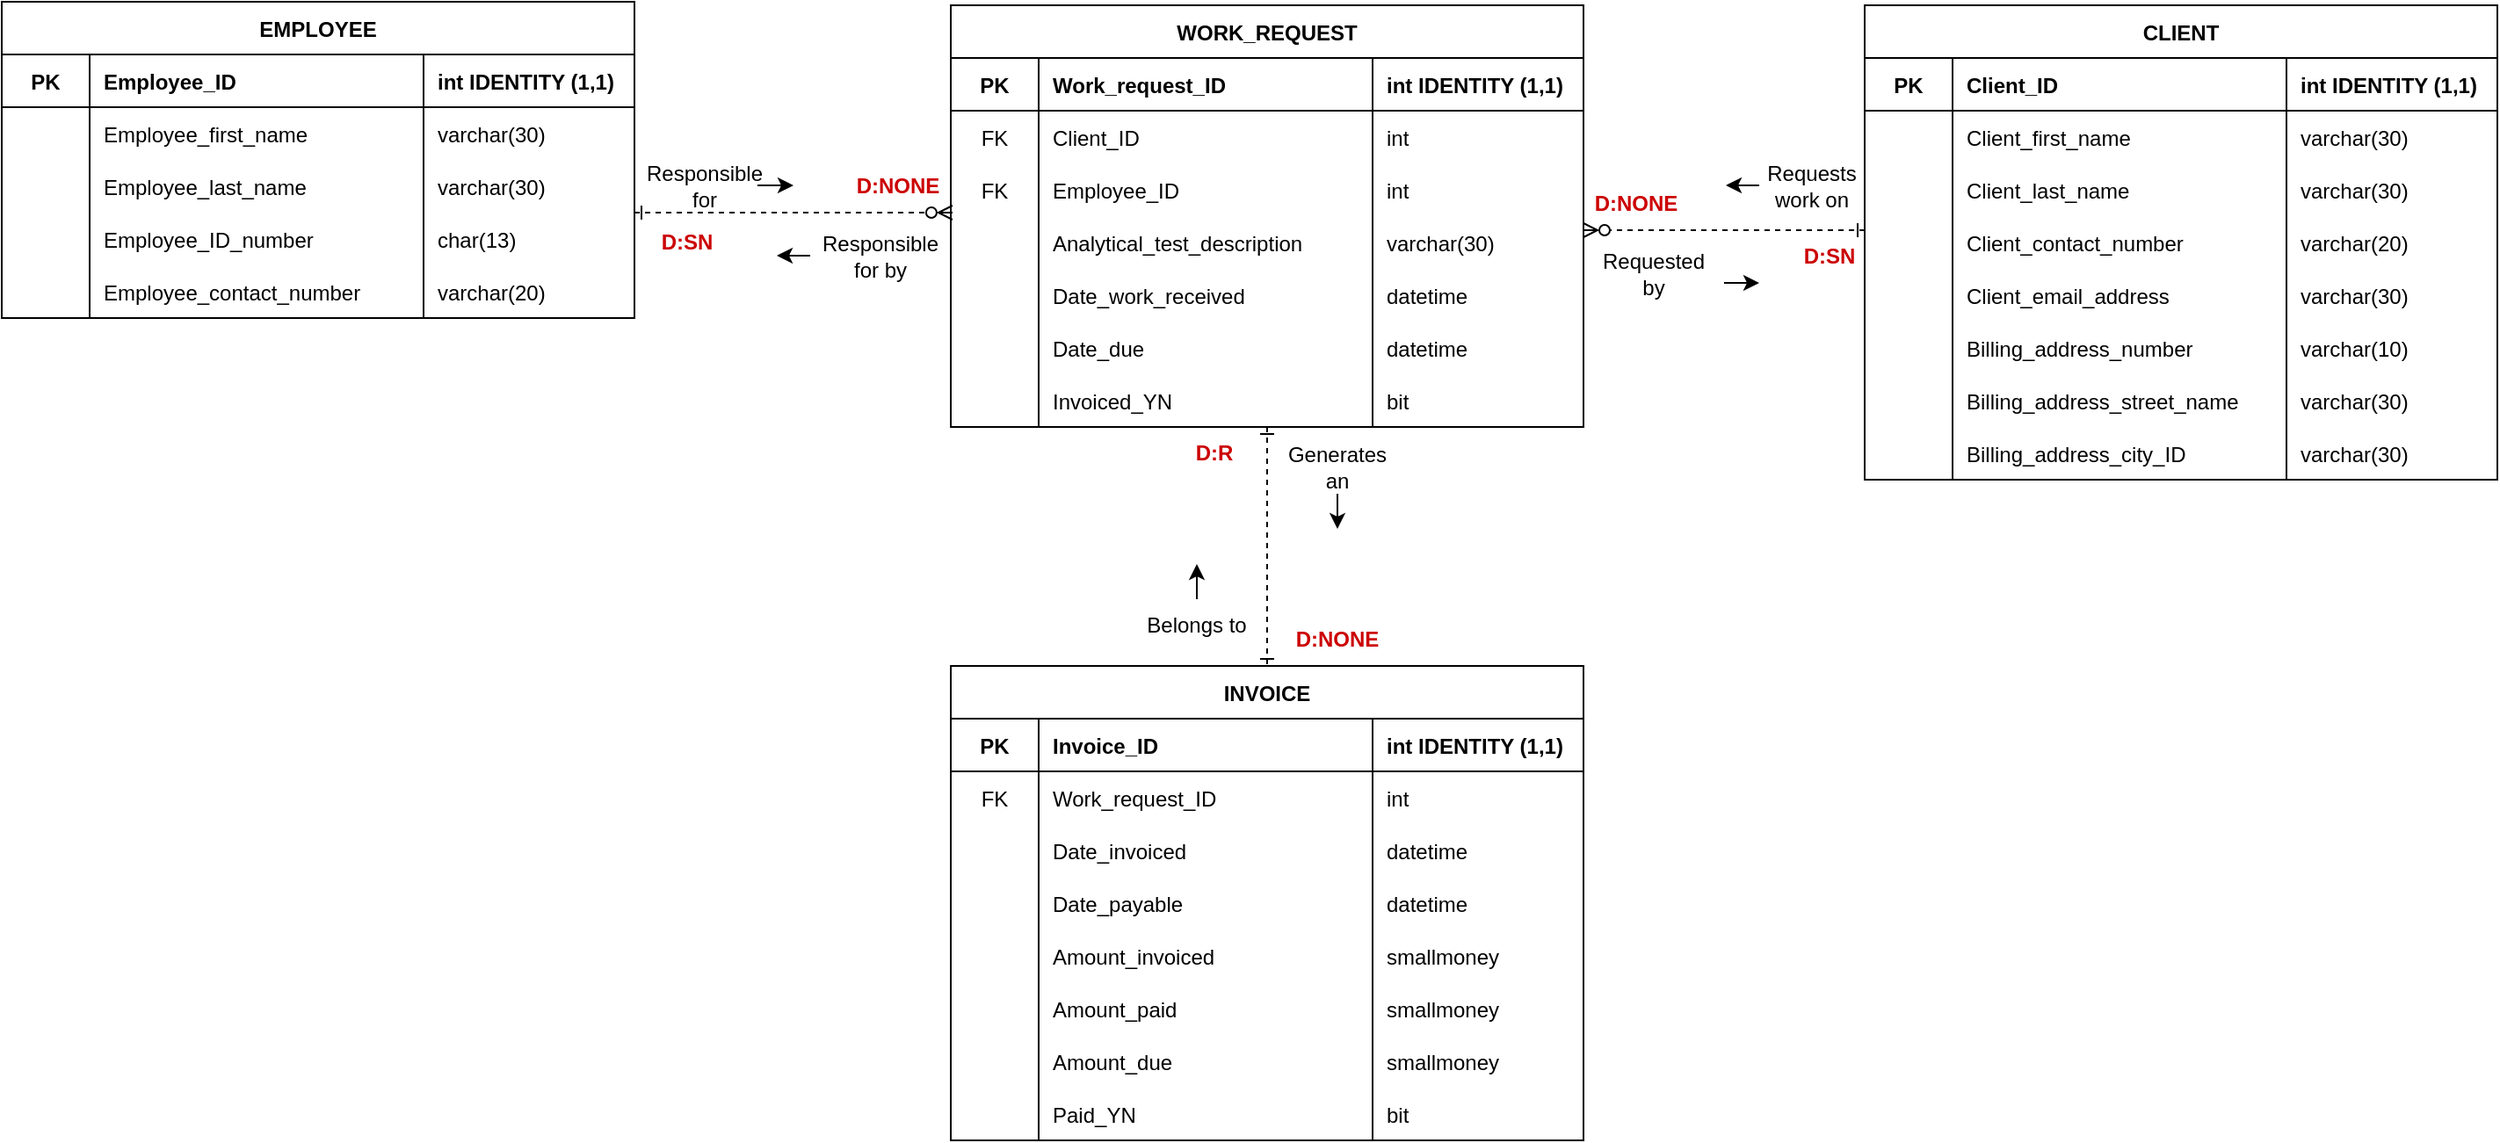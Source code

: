 <mxfile version="20.3.0" type="device"><diagram id="R2lEEEUBdFMjLlhIrx00" name="Page-1"><mxGraphModel dx="2272" dy="865" grid="1" gridSize="10" guides="1" tooltips="1" connect="1" arrows="1" fold="1" page="1" pageScale="1" pageWidth="850" pageHeight="1100" math="0" shadow="0" extFonts="Permanent Marker^https://fonts.googleapis.com/css?family=Permanent+Marker"><root><mxCell id="0"/><mxCell id="1" parent="0"/><mxCell id="C-vyLk0tnHw3VtMMgP7b-2" value="WORK_REQUEST" style="shape=table;startSize=30;container=1;collapsible=1;childLayout=tableLayout;fixedRows=1;rowLines=0;fontStyle=1;align=center;resizeLast=1;" parent="1" vertex="1"><mxGeometry x="160" y="42" width="360" height="240" as="geometry"/></mxCell><mxCell id="C-vyLk0tnHw3VtMMgP7b-3" value="" style="shape=partialRectangle;collapsible=0;dropTarget=0;pointerEvents=0;fillColor=none;points=[[0,0.5],[1,0.5]];portConstraint=eastwest;top=0;left=0;right=0;bottom=1;" parent="C-vyLk0tnHw3VtMMgP7b-2" vertex="1"><mxGeometry y="30" width="360" height="30" as="geometry"/></mxCell><mxCell id="C-vyLk0tnHw3VtMMgP7b-4" value="PK" style="shape=partialRectangle;overflow=hidden;connectable=0;fillColor=none;top=0;left=0;bottom=0;right=0;fontStyle=1;" parent="C-vyLk0tnHw3VtMMgP7b-3" vertex="1"><mxGeometry width="50" height="30" as="geometry"><mxRectangle width="50" height="30" as="alternateBounds"/></mxGeometry></mxCell><mxCell id="C-vyLk0tnHw3VtMMgP7b-5" value="Work_request_ID" style="shape=partialRectangle;overflow=hidden;connectable=0;fillColor=none;top=0;left=0;bottom=0;right=0;align=left;spacingLeft=6;fontStyle=1;" parent="C-vyLk0tnHw3VtMMgP7b-3" vertex="1"><mxGeometry x="50" width="190" height="30" as="geometry"><mxRectangle width="190" height="30" as="alternateBounds"/></mxGeometry></mxCell><mxCell id="qA14RoimsCtiPg-h1JPA-7" value="int IDENTITY (1,1)" style="shape=partialRectangle;overflow=hidden;connectable=0;fillColor=none;top=0;left=0;bottom=0;right=0;align=left;spacingLeft=6;fontStyle=1;" parent="C-vyLk0tnHw3VtMMgP7b-3" vertex="1"><mxGeometry x="240" width="120" height="30" as="geometry"><mxRectangle width="120" height="30" as="alternateBounds"/></mxGeometry></mxCell><mxCell id="C-vyLk0tnHw3VtMMgP7b-6" value="" style="shape=partialRectangle;collapsible=0;dropTarget=0;pointerEvents=0;fillColor=none;points=[[0,0.5],[1,0.5]];portConstraint=eastwest;top=0;left=0;right=0;bottom=0;" parent="C-vyLk0tnHw3VtMMgP7b-2" vertex="1"><mxGeometry y="60" width="360" height="30" as="geometry"/></mxCell><mxCell id="C-vyLk0tnHw3VtMMgP7b-7" value="FK" style="shape=partialRectangle;overflow=hidden;connectable=0;fillColor=none;top=0;left=0;bottom=0;right=0;" parent="C-vyLk0tnHw3VtMMgP7b-6" vertex="1"><mxGeometry width="50" height="30" as="geometry"><mxRectangle width="50" height="30" as="alternateBounds"/></mxGeometry></mxCell><mxCell id="C-vyLk0tnHw3VtMMgP7b-8" value="Client_ID" style="shape=partialRectangle;overflow=hidden;connectable=0;fillColor=none;top=0;left=0;bottom=0;right=0;align=left;spacingLeft=6;" parent="C-vyLk0tnHw3VtMMgP7b-6" vertex="1"><mxGeometry x="50" width="190" height="30" as="geometry"><mxRectangle width="190" height="30" as="alternateBounds"/></mxGeometry></mxCell><mxCell id="qA14RoimsCtiPg-h1JPA-8" value="int" style="shape=partialRectangle;overflow=hidden;connectable=0;fillColor=none;top=0;left=0;bottom=0;right=0;align=left;spacingLeft=6;" parent="C-vyLk0tnHw3VtMMgP7b-6" vertex="1"><mxGeometry x="240" width="120" height="30" as="geometry"><mxRectangle width="120" height="30" as="alternateBounds"/></mxGeometry></mxCell><mxCell id="C-vyLk0tnHw3VtMMgP7b-9" value="" style="shape=partialRectangle;collapsible=0;dropTarget=0;pointerEvents=0;fillColor=none;points=[[0,0.5],[1,0.5]];portConstraint=eastwest;top=0;left=0;right=0;bottom=0;" parent="C-vyLk0tnHw3VtMMgP7b-2" vertex="1"><mxGeometry y="90" width="360" height="30" as="geometry"/></mxCell><mxCell id="C-vyLk0tnHw3VtMMgP7b-10" value="FK" style="shape=partialRectangle;overflow=hidden;connectable=0;fillColor=none;top=0;left=0;bottom=0;right=0;" parent="C-vyLk0tnHw3VtMMgP7b-9" vertex="1"><mxGeometry width="50" height="30" as="geometry"><mxRectangle width="50" height="30" as="alternateBounds"/></mxGeometry></mxCell><mxCell id="C-vyLk0tnHw3VtMMgP7b-11" value="Employee_ID" style="shape=partialRectangle;overflow=hidden;connectable=0;fillColor=none;top=0;left=0;bottom=0;right=0;align=left;spacingLeft=6;" parent="C-vyLk0tnHw3VtMMgP7b-9" vertex="1"><mxGeometry x="50" width="190" height="30" as="geometry"><mxRectangle width="190" height="30" as="alternateBounds"/></mxGeometry></mxCell><mxCell id="qA14RoimsCtiPg-h1JPA-9" value="int" style="shape=partialRectangle;overflow=hidden;connectable=0;fillColor=none;top=0;left=0;bottom=0;right=0;align=left;spacingLeft=6;" parent="C-vyLk0tnHw3VtMMgP7b-9" vertex="1"><mxGeometry x="240" width="120" height="30" as="geometry"><mxRectangle width="120" height="30" as="alternateBounds"/></mxGeometry></mxCell><mxCell id="iPxlqHYLqYi8VfI3fBbi-13" style="shape=partialRectangle;collapsible=0;dropTarget=0;pointerEvents=0;fillColor=none;points=[[0,0.5],[1,0.5]];portConstraint=eastwest;top=0;left=0;right=0;bottom=0;" parent="C-vyLk0tnHw3VtMMgP7b-2" vertex="1"><mxGeometry y="120" width="360" height="30" as="geometry"/></mxCell><mxCell id="iPxlqHYLqYi8VfI3fBbi-14" style="shape=partialRectangle;overflow=hidden;connectable=0;fillColor=none;top=0;left=0;bottom=0;right=0;" parent="iPxlqHYLqYi8VfI3fBbi-13" vertex="1"><mxGeometry width="50" height="30" as="geometry"><mxRectangle width="50" height="30" as="alternateBounds"/></mxGeometry></mxCell><mxCell id="iPxlqHYLqYi8VfI3fBbi-15" value="Analytical_test_description" style="shape=partialRectangle;overflow=hidden;connectable=0;fillColor=none;top=0;left=0;bottom=0;right=0;align=left;spacingLeft=6;" parent="iPxlqHYLqYi8VfI3fBbi-13" vertex="1"><mxGeometry x="50" width="190" height="30" as="geometry"><mxRectangle width="190" height="30" as="alternateBounds"/></mxGeometry></mxCell><mxCell id="qA14RoimsCtiPg-h1JPA-10" value="varchar(30)" style="shape=partialRectangle;overflow=hidden;connectable=0;fillColor=none;top=0;left=0;bottom=0;right=0;align=left;spacingLeft=6;" parent="iPxlqHYLqYi8VfI3fBbi-13" vertex="1"><mxGeometry x="240" width="120" height="30" as="geometry"><mxRectangle width="120" height="30" as="alternateBounds"/></mxGeometry></mxCell><mxCell id="052v-4dWNDCLj6NcIots-47" value="" style="shape=partialRectangle;collapsible=0;dropTarget=0;pointerEvents=0;fillColor=none;points=[[0,0.5],[1,0.5]];portConstraint=eastwest;top=0;left=0;right=0;bottom=0;" parent="C-vyLk0tnHw3VtMMgP7b-2" vertex="1"><mxGeometry y="150" width="360" height="30" as="geometry"/></mxCell><mxCell id="052v-4dWNDCLj6NcIots-48" value="" style="shape=partialRectangle;overflow=hidden;connectable=0;fillColor=none;top=0;left=0;bottom=0;right=0;" parent="052v-4dWNDCLj6NcIots-47" vertex="1"><mxGeometry width="50" height="30" as="geometry"><mxRectangle width="50" height="30" as="alternateBounds"/></mxGeometry></mxCell><mxCell id="052v-4dWNDCLj6NcIots-49" value="Date_work_received" style="shape=partialRectangle;overflow=hidden;connectable=0;fillColor=none;top=0;left=0;bottom=0;right=0;align=left;spacingLeft=6;" parent="052v-4dWNDCLj6NcIots-47" vertex="1"><mxGeometry x="50" width="190" height="30" as="geometry"><mxRectangle width="190" height="30" as="alternateBounds"/></mxGeometry></mxCell><mxCell id="qA14RoimsCtiPg-h1JPA-11" value="datetime" style="shape=partialRectangle;overflow=hidden;connectable=0;fillColor=none;top=0;left=0;bottom=0;right=0;align=left;spacingLeft=6;" parent="052v-4dWNDCLj6NcIots-47" vertex="1"><mxGeometry x="240" width="120" height="30" as="geometry"><mxRectangle width="120" height="30" as="alternateBounds"/></mxGeometry></mxCell><mxCell id="052v-4dWNDCLj6NcIots-188" value="" style="shape=partialRectangle;collapsible=0;dropTarget=0;pointerEvents=0;fillColor=none;points=[[0,0.5],[1,0.5]];portConstraint=eastwest;top=0;left=0;right=0;bottom=0;" parent="C-vyLk0tnHw3VtMMgP7b-2" vertex="1"><mxGeometry y="180" width="360" height="30" as="geometry"/></mxCell><mxCell id="052v-4dWNDCLj6NcIots-189" value="" style="shape=partialRectangle;overflow=hidden;connectable=0;fillColor=none;top=0;left=0;bottom=0;right=0;" parent="052v-4dWNDCLj6NcIots-188" vertex="1"><mxGeometry width="50" height="30" as="geometry"><mxRectangle width="50" height="30" as="alternateBounds"/></mxGeometry></mxCell><mxCell id="052v-4dWNDCLj6NcIots-190" value="Date_due" style="shape=partialRectangle;overflow=hidden;connectable=0;fillColor=none;top=0;left=0;bottom=0;right=0;align=left;spacingLeft=6;" parent="052v-4dWNDCLj6NcIots-188" vertex="1"><mxGeometry x="50" width="190" height="30" as="geometry"><mxRectangle width="190" height="30" as="alternateBounds"/></mxGeometry></mxCell><mxCell id="qA14RoimsCtiPg-h1JPA-12" value="datetime" style="shape=partialRectangle;overflow=hidden;connectable=0;fillColor=none;top=0;left=0;bottom=0;right=0;align=left;spacingLeft=6;" parent="052v-4dWNDCLj6NcIots-188" vertex="1"><mxGeometry x="240" width="120" height="30" as="geometry"><mxRectangle width="120" height="30" as="alternateBounds"/></mxGeometry></mxCell><mxCell id="RcbMS18faW6-TR-hvO7z-4" style="shape=partialRectangle;collapsible=0;dropTarget=0;pointerEvents=0;fillColor=none;points=[[0,0.5],[1,0.5]];portConstraint=eastwest;top=0;left=0;right=0;bottom=0;" parent="C-vyLk0tnHw3VtMMgP7b-2" vertex="1"><mxGeometry y="210" width="360" height="30" as="geometry"/></mxCell><mxCell id="RcbMS18faW6-TR-hvO7z-5" style="shape=partialRectangle;overflow=hidden;connectable=0;fillColor=none;top=0;left=0;bottom=0;right=0;" parent="RcbMS18faW6-TR-hvO7z-4" vertex="1"><mxGeometry width="50" height="30" as="geometry"><mxRectangle width="50" height="30" as="alternateBounds"/></mxGeometry></mxCell><mxCell id="RcbMS18faW6-TR-hvO7z-6" value="Invoiced_YN" style="shape=partialRectangle;overflow=hidden;connectable=0;fillColor=none;top=0;left=0;bottom=0;right=0;align=left;spacingLeft=6;" parent="RcbMS18faW6-TR-hvO7z-4" vertex="1"><mxGeometry x="50" width="190" height="30" as="geometry"><mxRectangle width="190" height="30" as="alternateBounds"/></mxGeometry></mxCell><mxCell id="qA14RoimsCtiPg-h1JPA-13" value="bit" style="shape=partialRectangle;overflow=hidden;connectable=0;fillColor=none;top=0;left=0;bottom=0;right=0;align=left;spacingLeft=6;" parent="RcbMS18faW6-TR-hvO7z-4" vertex="1"><mxGeometry x="240" width="120" height="30" as="geometry"><mxRectangle width="120" height="30" as="alternateBounds"/></mxGeometry></mxCell><mxCell id="C-vyLk0tnHw3VtMMgP7b-13" value="CLIENT" style="shape=table;startSize=30;container=1;collapsible=1;childLayout=tableLayout;fixedRows=1;rowLines=0;fontStyle=1;align=center;resizeLast=1;" parent="1" vertex="1"><mxGeometry x="680" y="42" width="360" height="270" as="geometry"/></mxCell><mxCell id="C-vyLk0tnHw3VtMMgP7b-14" value="" style="shape=partialRectangle;collapsible=0;dropTarget=0;pointerEvents=0;fillColor=none;points=[[0,0.5],[1,0.5]];portConstraint=eastwest;top=0;left=0;right=0;bottom=1;" parent="C-vyLk0tnHw3VtMMgP7b-13" vertex="1"><mxGeometry y="30" width="360" height="30" as="geometry"/></mxCell><mxCell id="C-vyLk0tnHw3VtMMgP7b-15" value="PK" style="shape=partialRectangle;overflow=hidden;connectable=0;fillColor=none;top=0;left=0;bottom=0;right=0;fontStyle=1;" parent="C-vyLk0tnHw3VtMMgP7b-14" vertex="1"><mxGeometry width="50" height="30" as="geometry"><mxRectangle width="50" height="30" as="alternateBounds"/></mxGeometry></mxCell><mxCell id="C-vyLk0tnHw3VtMMgP7b-16" value="Client_ID" style="shape=partialRectangle;overflow=hidden;connectable=0;fillColor=none;top=0;left=0;bottom=0;right=0;align=left;spacingLeft=6;fontStyle=1;" parent="C-vyLk0tnHw3VtMMgP7b-14" vertex="1"><mxGeometry x="50" width="190" height="30" as="geometry"><mxRectangle width="190" height="30" as="alternateBounds"/></mxGeometry></mxCell><mxCell id="qA14RoimsCtiPg-h1JPA-14" value="int IDENTITY (1,1)" style="shape=partialRectangle;overflow=hidden;connectable=0;fillColor=none;top=0;left=0;bottom=0;right=0;align=left;spacingLeft=6;fontStyle=1;" parent="C-vyLk0tnHw3VtMMgP7b-14" vertex="1"><mxGeometry x="240" width="120" height="30" as="geometry"><mxRectangle width="120" height="30" as="alternateBounds"/></mxGeometry></mxCell><mxCell id="C-vyLk0tnHw3VtMMgP7b-17" value="" style="shape=partialRectangle;collapsible=0;dropTarget=0;pointerEvents=0;fillColor=none;points=[[0,0.5],[1,0.5]];portConstraint=eastwest;top=0;left=0;right=0;bottom=0;" parent="C-vyLk0tnHw3VtMMgP7b-13" vertex="1"><mxGeometry y="60" width="360" height="30" as="geometry"/></mxCell><mxCell id="C-vyLk0tnHw3VtMMgP7b-18" value="" style="shape=partialRectangle;overflow=hidden;connectable=0;fillColor=none;top=0;left=0;bottom=0;right=0;" parent="C-vyLk0tnHw3VtMMgP7b-17" vertex="1"><mxGeometry width="50" height="30" as="geometry"><mxRectangle width="50" height="30" as="alternateBounds"/></mxGeometry></mxCell><mxCell id="C-vyLk0tnHw3VtMMgP7b-19" value="Client_first_name" style="shape=partialRectangle;overflow=hidden;connectable=0;fillColor=none;top=0;left=0;bottom=0;right=0;align=left;spacingLeft=6;" parent="C-vyLk0tnHw3VtMMgP7b-17" vertex="1"><mxGeometry x="50" width="190" height="30" as="geometry"><mxRectangle width="190" height="30" as="alternateBounds"/></mxGeometry></mxCell><mxCell id="qA14RoimsCtiPg-h1JPA-15" value="varchar(30)" style="shape=partialRectangle;overflow=hidden;connectable=0;fillColor=none;top=0;left=0;bottom=0;right=0;align=left;spacingLeft=6;" parent="C-vyLk0tnHw3VtMMgP7b-17" vertex="1"><mxGeometry x="240" width="120" height="30" as="geometry"><mxRectangle width="120" height="30" as="alternateBounds"/></mxGeometry></mxCell><mxCell id="RcbMS18faW6-TR-hvO7z-7" style="shape=partialRectangle;collapsible=0;dropTarget=0;pointerEvents=0;fillColor=none;points=[[0,0.5],[1,0.5]];portConstraint=eastwest;top=0;left=0;right=0;bottom=0;" parent="C-vyLk0tnHw3VtMMgP7b-13" vertex="1"><mxGeometry y="90" width="360" height="30" as="geometry"/></mxCell><mxCell id="RcbMS18faW6-TR-hvO7z-8" style="shape=partialRectangle;overflow=hidden;connectable=0;fillColor=none;top=0;left=0;bottom=0;right=0;" parent="RcbMS18faW6-TR-hvO7z-7" vertex="1"><mxGeometry width="50" height="30" as="geometry"><mxRectangle width="50" height="30" as="alternateBounds"/></mxGeometry></mxCell><mxCell id="RcbMS18faW6-TR-hvO7z-9" value="Client_last_name" style="shape=partialRectangle;overflow=hidden;connectable=0;fillColor=none;top=0;left=0;bottom=0;right=0;align=left;spacingLeft=6;" parent="RcbMS18faW6-TR-hvO7z-7" vertex="1"><mxGeometry x="50" width="190" height="30" as="geometry"><mxRectangle width="190" height="30" as="alternateBounds"/></mxGeometry></mxCell><mxCell id="qA14RoimsCtiPg-h1JPA-16" value="varchar(30)" style="shape=partialRectangle;overflow=hidden;connectable=0;fillColor=none;top=0;left=0;bottom=0;right=0;align=left;spacingLeft=6;" parent="RcbMS18faW6-TR-hvO7z-7" vertex="1"><mxGeometry x="240" width="120" height="30" as="geometry"><mxRectangle width="120" height="30" as="alternateBounds"/></mxGeometry></mxCell><mxCell id="052v-4dWNDCLj6NcIots-59" value="" style="shape=partialRectangle;collapsible=0;dropTarget=0;pointerEvents=0;fillColor=none;points=[[0,0.5],[1,0.5]];portConstraint=eastwest;top=0;left=0;right=0;bottom=0;" parent="C-vyLk0tnHw3VtMMgP7b-13" vertex="1"><mxGeometry y="120" width="360" height="30" as="geometry"/></mxCell><mxCell id="052v-4dWNDCLj6NcIots-60" value="" style="shape=partialRectangle;overflow=hidden;connectable=0;fillColor=none;top=0;left=0;bottom=0;right=0;" parent="052v-4dWNDCLj6NcIots-59" vertex="1"><mxGeometry width="50" height="30" as="geometry"><mxRectangle width="50" height="30" as="alternateBounds"/></mxGeometry></mxCell><mxCell id="052v-4dWNDCLj6NcIots-61" value="Client_contact_number" style="shape=partialRectangle;overflow=hidden;connectable=0;fillColor=none;top=0;left=0;bottom=0;right=0;align=left;spacingLeft=6;" parent="052v-4dWNDCLj6NcIots-59" vertex="1"><mxGeometry x="50" width="190" height="30" as="geometry"><mxRectangle width="190" height="30" as="alternateBounds"/></mxGeometry></mxCell><mxCell id="qA14RoimsCtiPg-h1JPA-17" value="varchar(20)" style="shape=partialRectangle;overflow=hidden;connectable=0;fillColor=none;top=0;left=0;bottom=0;right=0;align=left;spacingLeft=6;" parent="052v-4dWNDCLj6NcIots-59" vertex="1"><mxGeometry x="240" width="120" height="30" as="geometry"><mxRectangle width="120" height="30" as="alternateBounds"/></mxGeometry></mxCell><mxCell id="1V4a99q4suydUJugrJNT-42" value="" style="shape=partialRectangle;collapsible=0;dropTarget=0;pointerEvents=0;fillColor=none;points=[[0,0.5],[1,0.5]];portConstraint=eastwest;top=0;left=0;right=0;bottom=0;" parent="C-vyLk0tnHw3VtMMgP7b-13" vertex="1"><mxGeometry y="150" width="360" height="30" as="geometry"/></mxCell><mxCell id="1V4a99q4suydUJugrJNT-43" value="" style="shape=partialRectangle;overflow=hidden;connectable=0;fillColor=none;top=0;left=0;bottom=0;right=0;" parent="1V4a99q4suydUJugrJNT-42" vertex="1"><mxGeometry width="50" height="30" as="geometry"><mxRectangle width="50" height="30" as="alternateBounds"/></mxGeometry></mxCell><mxCell id="1V4a99q4suydUJugrJNT-44" value="Client_email_address" style="shape=partialRectangle;overflow=hidden;connectable=0;fillColor=none;top=0;left=0;bottom=0;right=0;align=left;spacingLeft=6;" parent="1V4a99q4suydUJugrJNT-42" vertex="1"><mxGeometry x="50" width="190" height="30" as="geometry"><mxRectangle width="190" height="30" as="alternateBounds"/></mxGeometry></mxCell><mxCell id="qA14RoimsCtiPg-h1JPA-18" value="varchar(30)" style="shape=partialRectangle;overflow=hidden;connectable=0;fillColor=none;top=0;left=0;bottom=0;right=0;align=left;spacingLeft=6;" parent="1V4a99q4suydUJugrJNT-42" vertex="1"><mxGeometry x="240" width="120" height="30" as="geometry"><mxRectangle width="120" height="30" as="alternateBounds"/></mxGeometry></mxCell><mxCell id="C-vyLk0tnHw3VtMMgP7b-20" value="" style="shape=partialRectangle;collapsible=0;dropTarget=0;pointerEvents=0;fillColor=none;points=[[0,0.5],[1,0.5]];portConstraint=eastwest;top=0;left=0;right=0;bottom=0;" parent="C-vyLk0tnHw3VtMMgP7b-13" vertex="1"><mxGeometry y="180" width="360" height="30" as="geometry"/></mxCell><mxCell id="C-vyLk0tnHw3VtMMgP7b-21" value="" style="shape=partialRectangle;overflow=hidden;connectable=0;fillColor=none;top=0;left=0;bottom=0;right=0;" parent="C-vyLk0tnHw3VtMMgP7b-20" vertex="1"><mxGeometry width="50" height="30" as="geometry"><mxRectangle width="50" height="30" as="alternateBounds"/></mxGeometry></mxCell><mxCell id="C-vyLk0tnHw3VtMMgP7b-22" value="Billing_address_number" style="shape=partialRectangle;overflow=hidden;connectable=0;fillColor=none;top=0;left=0;bottom=0;right=0;align=left;spacingLeft=6;" parent="C-vyLk0tnHw3VtMMgP7b-20" vertex="1"><mxGeometry x="50" width="190" height="30" as="geometry"><mxRectangle width="190" height="30" as="alternateBounds"/></mxGeometry></mxCell><mxCell id="qA14RoimsCtiPg-h1JPA-19" value="varchar(10)" style="shape=partialRectangle;overflow=hidden;connectable=0;fillColor=none;top=0;left=0;bottom=0;right=0;align=left;spacingLeft=6;" parent="C-vyLk0tnHw3VtMMgP7b-20" vertex="1"><mxGeometry x="240" width="120" height="30" as="geometry"><mxRectangle width="120" height="30" as="alternateBounds"/></mxGeometry></mxCell><mxCell id="052v-4dWNDCLj6NcIots-147" value="" style="shape=partialRectangle;collapsible=0;dropTarget=0;pointerEvents=0;fillColor=none;points=[[0,0.5],[1,0.5]];portConstraint=eastwest;top=0;left=0;right=0;bottom=0;" parent="C-vyLk0tnHw3VtMMgP7b-13" vertex="1"><mxGeometry y="210" width="360" height="30" as="geometry"/></mxCell><mxCell id="052v-4dWNDCLj6NcIots-148" value="" style="shape=partialRectangle;overflow=hidden;connectable=0;fillColor=none;top=0;left=0;bottom=0;right=0;" parent="052v-4dWNDCLj6NcIots-147" vertex="1"><mxGeometry width="50" height="30" as="geometry"><mxRectangle width="50" height="30" as="alternateBounds"/></mxGeometry></mxCell><mxCell id="052v-4dWNDCLj6NcIots-149" value="Billing_address_street_name" style="shape=partialRectangle;overflow=hidden;connectable=0;fillColor=none;top=0;left=0;bottom=0;right=0;align=left;spacingLeft=6;" parent="052v-4dWNDCLj6NcIots-147" vertex="1"><mxGeometry x="50" width="190" height="30" as="geometry"><mxRectangle width="190" height="30" as="alternateBounds"/></mxGeometry></mxCell><mxCell id="qA14RoimsCtiPg-h1JPA-20" value="varchar(30)" style="shape=partialRectangle;overflow=hidden;connectable=0;fillColor=none;top=0;left=0;bottom=0;right=0;align=left;spacingLeft=6;" parent="052v-4dWNDCLj6NcIots-147" vertex="1"><mxGeometry x="240" width="120" height="30" as="geometry"><mxRectangle width="120" height="30" as="alternateBounds"/></mxGeometry></mxCell><mxCell id="1V4a99q4suydUJugrJNT-4" value="" style="shape=partialRectangle;collapsible=0;dropTarget=0;pointerEvents=0;fillColor=none;points=[[0,0.5],[1,0.5]];portConstraint=eastwest;top=0;left=0;right=0;bottom=0;" parent="C-vyLk0tnHw3VtMMgP7b-13" vertex="1"><mxGeometry y="240" width="360" height="30" as="geometry"/></mxCell><mxCell id="1V4a99q4suydUJugrJNT-5" value="" style="shape=partialRectangle;overflow=hidden;connectable=0;fillColor=none;top=0;left=0;bottom=0;right=0;" parent="1V4a99q4suydUJugrJNT-4" vertex="1"><mxGeometry width="50" height="30" as="geometry"><mxRectangle width="50" height="30" as="alternateBounds"/></mxGeometry></mxCell><mxCell id="1V4a99q4suydUJugrJNT-6" value="Billing_address_city_ID" style="shape=partialRectangle;overflow=hidden;connectable=0;fillColor=none;top=0;left=0;bottom=0;right=0;align=left;spacingLeft=6;" parent="1V4a99q4suydUJugrJNT-4" vertex="1"><mxGeometry x="50" width="190" height="30" as="geometry"><mxRectangle width="190" height="30" as="alternateBounds"/></mxGeometry></mxCell><mxCell id="qA14RoimsCtiPg-h1JPA-21" value="varchar(30)" style="shape=partialRectangle;overflow=hidden;connectable=0;fillColor=none;top=0;left=0;bottom=0;right=0;align=left;spacingLeft=6;" parent="1V4a99q4suydUJugrJNT-4" vertex="1"><mxGeometry x="240" width="120" height="30" as="geometry"><mxRectangle width="120" height="30" as="alternateBounds"/></mxGeometry></mxCell><mxCell id="C-vyLk0tnHw3VtMMgP7b-23" value="EMPLOYEE" style="shape=table;startSize=30;container=1;collapsible=1;childLayout=tableLayout;fixedRows=1;rowLines=0;fontStyle=1;align=center;resizeLast=1;" parent="1" vertex="1"><mxGeometry x="-380" y="40" width="360" height="180" as="geometry"/></mxCell><mxCell id="C-vyLk0tnHw3VtMMgP7b-24" value="" style="shape=partialRectangle;collapsible=0;dropTarget=0;pointerEvents=0;fillColor=none;points=[[0,0.5],[1,0.5]];portConstraint=eastwest;top=0;left=0;right=0;bottom=1;" parent="C-vyLk0tnHw3VtMMgP7b-23" vertex="1"><mxGeometry y="30" width="360" height="30" as="geometry"/></mxCell><mxCell id="C-vyLk0tnHw3VtMMgP7b-25" value="PK" style="shape=partialRectangle;overflow=hidden;connectable=0;fillColor=none;top=0;left=0;bottom=0;right=0;fontStyle=1;" parent="C-vyLk0tnHw3VtMMgP7b-24" vertex="1"><mxGeometry width="50" height="30" as="geometry"><mxRectangle width="50" height="30" as="alternateBounds"/></mxGeometry></mxCell><mxCell id="C-vyLk0tnHw3VtMMgP7b-26" value="Employee_ID" style="shape=partialRectangle;overflow=hidden;connectable=0;fillColor=none;top=0;left=0;bottom=0;right=0;align=left;spacingLeft=6;fontStyle=1;" parent="C-vyLk0tnHw3VtMMgP7b-24" vertex="1"><mxGeometry x="50" width="190" height="30" as="geometry"><mxRectangle width="190" height="30" as="alternateBounds"/></mxGeometry></mxCell><mxCell id="qA14RoimsCtiPg-h1JPA-1" value="int IDENTITY (1,1)" style="shape=partialRectangle;overflow=hidden;connectable=0;fillColor=none;top=0;left=0;bottom=0;right=0;align=left;spacingLeft=6;fontStyle=1;" parent="C-vyLk0tnHw3VtMMgP7b-24" vertex="1"><mxGeometry x="240" width="120" height="30" as="geometry"><mxRectangle width="120" height="30" as="alternateBounds"/></mxGeometry></mxCell><mxCell id="052v-4dWNDCLj6NcIots-1" value="" style="shape=partialRectangle;collapsible=0;dropTarget=0;pointerEvents=0;fillColor=none;points=[[0,0.5],[1,0.5]];portConstraint=eastwest;top=0;left=0;right=0;bottom=0;" parent="C-vyLk0tnHw3VtMMgP7b-23" vertex="1"><mxGeometry y="60" width="360" height="30" as="geometry"/></mxCell><mxCell id="052v-4dWNDCLj6NcIots-2" value="" style="shape=partialRectangle;overflow=hidden;connectable=0;fillColor=none;top=0;left=0;bottom=0;right=0;" parent="052v-4dWNDCLj6NcIots-1" vertex="1"><mxGeometry width="50" height="30" as="geometry"><mxRectangle width="50" height="30" as="alternateBounds"/></mxGeometry></mxCell><mxCell id="052v-4dWNDCLj6NcIots-3" value="Employee_first_name" style="shape=partialRectangle;overflow=hidden;connectable=0;fillColor=none;top=0;left=0;bottom=0;right=0;align=left;spacingLeft=6;" parent="052v-4dWNDCLj6NcIots-1" vertex="1"><mxGeometry x="50" width="190" height="30" as="geometry"><mxRectangle width="190" height="30" as="alternateBounds"/></mxGeometry></mxCell><mxCell id="qA14RoimsCtiPg-h1JPA-2" value="varchar(30)" style="shape=partialRectangle;overflow=hidden;connectable=0;fillColor=none;top=0;left=0;bottom=0;right=0;align=left;spacingLeft=6;" parent="052v-4dWNDCLj6NcIots-1" vertex="1"><mxGeometry x="240" width="120" height="30" as="geometry"><mxRectangle width="120" height="30" as="alternateBounds"/></mxGeometry></mxCell><mxCell id="052v-4dWNDCLj6NcIots-4" value="" style="shape=partialRectangle;collapsible=0;dropTarget=0;pointerEvents=0;fillColor=none;points=[[0,0.5],[1,0.5]];portConstraint=eastwest;top=0;left=0;right=0;bottom=0;" parent="C-vyLk0tnHw3VtMMgP7b-23" vertex="1"><mxGeometry y="90" width="360" height="30" as="geometry"/></mxCell><mxCell id="052v-4dWNDCLj6NcIots-5" value="" style="shape=partialRectangle;overflow=hidden;connectable=0;fillColor=none;top=0;left=0;bottom=0;right=0;" parent="052v-4dWNDCLj6NcIots-4" vertex="1"><mxGeometry width="50" height="30" as="geometry"><mxRectangle width="50" height="30" as="alternateBounds"/></mxGeometry></mxCell><mxCell id="052v-4dWNDCLj6NcIots-6" value="Employee_last_name" style="shape=partialRectangle;overflow=hidden;connectable=0;fillColor=none;top=0;left=0;bottom=0;right=0;align=left;spacingLeft=6;" parent="052v-4dWNDCLj6NcIots-4" vertex="1"><mxGeometry x="50" width="190" height="30" as="geometry"><mxRectangle width="190" height="30" as="alternateBounds"/></mxGeometry></mxCell><mxCell id="qA14RoimsCtiPg-h1JPA-3" value="varchar(30)" style="shape=partialRectangle;overflow=hidden;connectable=0;fillColor=none;top=0;left=0;bottom=0;right=0;align=left;spacingLeft=6;" parent="052v-4dWNDCLj6NcIots-4" vertex="1"><mxGeometry x="240" width="120" height="30" as="geometry"><mxRectangle width="120" height="30" as="alternateBounds"/></mxGeometry></mxCell><mxCell id="052v-4dWNDCLj6NcIots-7" value="" style="shape=partialRectangle;collapsible=0;dropTarget=0;pointerEvents=0;fillColor=none;points=[[0,0.5],[1,0.5]];portConstraint=eastwest;top=0;left=0;right=0;bottom=0;" parent="C-vyLk0tnHw3VtMMgP7b-23" vertex="1"><mxGeometry y="120" width="360" height="30" as="geometry"/></mxCell><mxCell id="052v-4dWNDCLj6NcIots-8" value="" style="shape=partialRectangle;overflow=hidden;connectable=0;fillColor=none;top=0;left=0;bottom=0;right=0;" parent="052v-4dWNDCLj6NcIots-7" vertex="1"><mxGeometry width="50" height="30" as="geometry"><mxRectangle width="50" height="30" as="alternateBounds"/></mxGeometry></mxCell><mxCell id="052v-4dWNDCLj6NcIots-9" value="Employee_ID_number" style="shape=partialRectangle;overflow=hidden;connectable=0;fillColor=none;top=0;left=0;bottom=0;right=0;align=left;spacingLeft=6;" parent="052v-4dWNDCLj6NcIots-7" vertex="1"><mxGeometry x="50" width="190" height="30" as="geometry"><mxRectangle width="190" height="30" as="alternateBounds"/></mxGeometry></mxCell><mxCell id="qA14RoimsCtiPg-h1JPA-4" value="char(13)" style="shape=partialRectangle;overflow=hidden;connectable=0;fillColor=none;top=0;left=0;bottom=0;right=0;align=left;spacingLeft=6;" parent="052v-4dWNDCLj6NcIots-7" vertex="1"><mxGeometry x="240" width="120" height="30" as="geometry"><mxRectangle width="120" height="30" as="alternateBounds"/></mxGeometry></mxCell><mxCell id="052v-4dWNDCLj6NcIots-10" value="" style="shape=partialRectangle;collapsible=0;dropTarget=0;pointerEvents=0;fillColor=none;points=[[0,0.5],[1,0.5]];portConstraint=eastwest;top=0;left=0;right=0;bottom=0;" parent="C-vyLk0tnHw3VtMMgP7b-23" vertex="1"><mxGeometry y="150" width="360" height="30" as="geometry"/></mxCell><mxCell id="052v-4dWNDCLj6NcIots-11" value="" style="shape=partialRectangle;overflow=hidden;connectable=0;fillColor=none;top=0;left=0;bottom=0;right=0;" parent="052v-4dWNDCLj6NcIots-10" vertex="1"><mxGeometry width="50" height="30" as="geometry"><mxRectangle width="50" height="30" as="alternateBounds"/></mxGeometry></mxCell><mxCell id="052v-4dWNDCLj6NcIots-12" value="Employee_contact_number" style="shape=partialRectangle;overflow=hidden;connectable=0;fillColor=none;top=0;left=0;bottom=0;right=0;align=left;spacingLeft=6;" parent="052v-4dWNDCLj6NcIots-10" vertex="1"><mxGeometry x="50" width="190" height="30" as="geometry"><mxRectangle width="190" height="30" as="alternateBounds"/></mxGeometry></mxCell><mxCell id="qA14RoimsCtiPg-h1JPA-5" value="varchar(20)" style="shape=partialRectangle;overflow=hidden;connectable=0;fillColor=none;top=0;left=0;bottom=0;right=0;align=left;spacingLeft=6;" parent="052v-4dWNDCLj6NcIots-10" vertex="1"><mxGeometry x="240" width="120" height="30" as="geometry"><mxRectangle width="120" height="30" as="alternateBounds"/></mxGeometry></mxCell><mxCell id="052v-4dWNDCLj6NcIots-172" value="" style="endArrow=ERzeroToMany;html=1;rounded=1;strokeWidth=1;endFill=0;entryX=0.004;entryY=0;entryDx=0;entryDy=0;entryPerimeter=0;exitX=1;exitY=0;exitDx=0;exitDy=0;exitPerimeter=0;startArrow=ERone;startFill=0;dashed=1;endSize=6;" parent="1" source="052v-4dWNDCLj6NcIots-7" edge="1"><mxGeometry width="50" height="50" relative="1" as="geometry"><mxPoint x="50" y="130" as="sourcePoint"/><mxPoint x="160.96" y="160" as="targetPoint"/></mxGeometry></mxCell><mxCell id="052v-4dWNDCLj6NcIots-173" value="" style="endArrow=ERzeroToMany;html=1;rounded=1;strokeWidth=1;endFill=0;startArrow=ERone;startFill=0;dashed=1;" parent="1" edge="1"><mxGeometry width="50" height="50" relative="1" as="geometry"><mxPoint x="680" y="170" as="sourcePoint"/><mxPoint x="520" y="170" as="targetPoint"/></mxGeometry></mxCell><mxCell id="052v-4dWNDCLj6NcIots-174" value="INVOICE" style="shape=table;startSize=30;container=1;collapsible=1;childLayout=tableLayout;fixedRows=1;rowLines=0;fontStyle=1;align=center;resizeLast=1;" parent="1" vertex="1"><mxGeometry x="160" y="418" width="360" height="270" as="geometry"/></mxCell><mxCell id="052v-4dWNDCLj6NcIots-175" value="" style="shape=partialRectangle;collapsible=0;dropTarget=0;pointerEvents=0;fillColor=none;points=[[0,0.5],[1,0.5]];portConstraint=eastwest;top=0;left=0;right=0;bottom=1;" parent="052v-4dWNDCLj6NcIots-174" vertex="1"><mxGeometry y="30" width="360" height="30" as="geometry"/></mxCell><mxCell id="052v-4dWNDCLj6NcIots-176" value="PK" style="shape=partialRectangle;overflow=hidden;connectable=0;fillColor=none;top=0;left=0;bottom=0;right=0;fontStyle=1;" parent="052v-4dWNDCLj6NcIots-175" vertex="1"><mxGeometry width="50" height="30" as="geometry"><mxRectangle width="50" height="30" as="alternateBounds"/></mxGeometry></mxCell><mxCell id="052v-4dWNDCLj6NcIots-177" value="Invoice_ID" style="shape=partialRectangle;overflow=hidden;connectable=0;fillColor=none;top=0;left=0;bottom=0;right=0;align=left;spacingLeft=6;fontStyle=1;" parent="052v-4dWNDCLj6NcIots-175" vertex="1"><mxGeometry x="50" width="190" height="30" as="geometry"><mxRectangle width="190" height="30" as="alternateBounds"/></mxGeometry></mxCell><mxCell id="qA14RoimsCtiPg-h1JPA-22" value="int IDENTITY (1,1)" style="shape=partialRectangle;overflow=hidden;connectable=0;fillColor=none;top=0;left=0;bottom=0;right=0;align=left;spacingLeft=6;fontStyle=1;" parent="052v-4dWNDCLj6NcIots-175" vertex="1"><mxGeometry x="240" width="120" height="30" as="geometry"><mxRectangle width="120" height="30" as="alternateBounds"/></mxGeometry></mxCell><mxCell id="052v-4dWNDCLj6NcIots-178" value="" style="shape=partialRectangle;collapsible=0;dropTarget=0;pointerEvents=0;fillColor=none;points=[[0,0.5],[1,0.5]];portConstraint=eastwest;top=0;left=0;right=0;bottom=0;" parent="052v-4dWNDCLj6NcIots-174" vertex="1"><mxGeometry y="60" width="360" height="30" as="geometry"/></mxCell><mxCell id="052v-4dWNDCLj6NcIots-179" value="FK" style="shape=partialRectangle;overflow=hidden;connectable=0;fillColor=none;top=0;left=0;bottom=0;right=0;" parent="052v-4dWNDCLj6NcIots-178" vertex="1"><mxGeometry width="50" height="30" as="geometry"><mxRectangle width="50" height="30" as="alternateBounds"/></mxGeometry></mxCell><mxCell id="052v-4dWNDCLj6NcIots-180" value="Work_request_ID" style="shape=partialRectangle;overflow=hidden;connectable=0;fillColor=none;top=0;left=0;bottom=0;right=0;align=left;spacingLeft=6;" parent="052v-4dWNDCLj6NcIots-178" vertex="1"><mxGeometry x="50" width="190" height="30" as="geometry"><mxRectangle width="190" height="30" as="alternateBounds"/></mxGeometry></mxCell><mxCell id="qA14RoimsCtiPg-h1JPA-23" value="int" style="shape=partialRectangle;overflow=hidden;connectable=0;fillColor=none;top=0;left=0;bottom=0;right=0;align=left;spacingLeft=6;" parent="052v-4dWNDCLj6NcIots-178" vertex="1"><mxGeometry x="240" width="120" height="30" as="geometry"><mxRectangle width="120" height="30" as="alternateBounds"/></mxGeometry></mxCell><mxCell id="CimvPNjHCSnxnxn8zoAH-1" value="" style="shape=partialRectangle;collapsible=0;dropTarget=0;pointerEvents=0;fillColor=none;points=[[0,0.5],[1,0.5]];portConstraint=eastwest;top=0;left=0;right=0;bottom=0;" parent="052v-4dWNDCLj6NcIots-174" vertex="1"><mxGeometry y="90" width="360" height="30" as="geometry"/></mxCell><mxCell id="CimvPNjHCSnxnxn8zoAH-2" value="" style="shape=partialRectangle;overflow=hidden;connectable=0;fillColor=none;top=0;left=0;bottom=0;right=0;" parent="CimvPNjHCSnxnxn8zoAH-1" vertex="1"><mxGeometry width="50" height="30" as="geometry"><mxRectangle width="50" height="30" as="alternateBounds"/></mxGeometry></mxCell><mxCell id="CimvPNjHCSnxnxn8zoAH-3" value="Date_invoiced" style="shape=partialRectangle;overflow=hidden;connectable=0;fillColor=none;top=0;left=0;bottom=0;right=0;align=left;spacingLeft=6;" parent="CimvPNjHCSnxnxn8zoAH-1" vertex="1"><mxGeometry x="50" width="190" height="30" as="geometry"><mxRectangle width="190" height="30" as="alternateBounds"/></mxGeometry></mxCell><mxCell id="qA14RoimsCtiPg-h1JPA-24" value="datetime" style="shape=partialRectangle;overflow=hidden;connectable=0;fillColor=none;top=0;left=0;bottom=0;right=0;align=left;spacingLeft=6;" parent="CimvPNjHCSnxnxn8zoAH-1" vertex="1"><mxGeometry x="240" width="120" height="30" as="geometry"><mxRectangle width="120" height="30" as="alternateBounds"/></mxGeometry></mxCell><mxCell id="052v-4dWNDCLj6NcIots-191" value="" style="shape=partialRectangle;collapsible=0;dropTarget=0;pointerEvents=0;fillColor=none;points=[[0,0.5],[1,0.5]];portConstraint=eastwest;top=0;left=0;right=0;bottom=0;" parent="052v-4dWNDCLj6NcIots-174" vertex="1"><mxGeometry y="120" width="360" height="30" as="geometry"/></mxCell><mxCell id="052v-4dWNDCLj6NcIots-192" value="" style="shape=partialRectangle;overflow=hidden;connectable=0;fillColor=none;top=0;left=0;bottom=0;right=0;" parent="052v-4dWNDCLj6NcIots-191" vertex="1"><mxGeometry width="50" height="30" as="geometry"><mxRectangle width="50" height="30" as="alternateBounds"/></mxGeometry></mxCell><mxCell id="052v-4dWNDCLj6NcIots-193" value="Date_payable" style="shape=partialRectangle;overflow=hidden;connectable=0;fillColor=none;top=0;left=0;bottom=0;right=0;align=left;spacingLeft=6;" parent="052v-4dWNDCLj6NcIots-191" vertex="1"><mxGeometry x="50" width="190" height="30" as="geometry"><mxRectangle width="190" height="30" as="alternateBounds"/></mxGeometry></mxCell><mxCell id="qA14RoimsCtiPg-h1JPA-25" value="datetime" style="shape=partialRectangle;overflow=hidden;connectable=0;fillColor=none;top=0;left=0;bottom=0;right=0;align=left;spacingLeft=6;" parent="052v-4dWNDCLj6NcIots-191" vertex="1"><mxGeometry x="240" width="120" height="30" as="geometry"><mxRectangle width="120" height="30" as="alternateBounds"/></mxGeometry></mxCell><mxCell id="052v-4dWNDCLj6NcIots-194" value="" style="shape=partialRectangle;collapsible=0;dropTarget=0;pointerEvents=0;fillColor=none;points=[[0,0.5],[1,0.5]];portConstraint=eastwest;top=0;left=0;right=0;bottom=0;" parent="052v-4dWNDCLj6NcIots-174" vertex="1"><mxGeometry y="150" width="360" height="30" as="geometry"/></mxCell><mxCell id="052v-4dWNDCLj6NcIots-195" value="" style="shape=partialRectangle;overflow=hidden;connectable=0;fillColor=none;top=0;left=0;bottom=0;right=0;" parent="052v-4dWNDCLj6NcIots-194" vertex="1"><mxGeometry width="50" height="30" as="geometry"><mxRectangle width="50" height="30" as="alternateBounds"/></mxGeometry></mxCell><mxCell id="052v-4dWNDCLj6NcIots-196" value="Amount_invoiced" style="shape=partialRectangle;overflow=hidden;connectable=0;fillColor=none;top=0;left=0;bottom=0;right=0;align=left;spacingLeft=6;" parent="052v-4dWNDCLj6NcIots-194" vertex="1"><mxGeometry x="50" width="190" height="30" as="geometry"><mxRectangle width="190" height="30" as="alternateBounds"/></mxGeometry></mxCell><mxCell id="qA14RoimsCtiPg-h1JPA-26" value="smallmoney" style="shape=partialRectangle;overflow=hidden;connectable=0;fillColor=none;top=0;left=0;bottom=0;right=0;align=left;spacingLeft=6;" parent="052v-4dWNDCLj6NcIots-194" vertex="1"><mxGeometry x="240" width="120" height="30" as="geometry"><mxRectangle width="120" height="30" as="alternateBounds"/></mxGeometry></mxCell><mxCell id="052v-4dWNDCLj6NcIots-197" value="" style="shape=partialRectangle;collapsible=0;dropTarget=0;pointerEvents=0;fillColor=none;points=[[0,0.5],[1,0.5]];portConstraint=eastwest;top=0;left=0;right=0;bottom=0;" parent="052v-4dWNDCLj6NcIots-174" vertex="1"><mxGeometry y="180" width="360" height="30" as="geometry"/></mxCell><mxCell id="052v-4dWNDCLj6NcIots-198" value="" style="shape=partialRectangle;overflow=hidden;connectable=0;fillColor=none;top=0;left=0;bottom=0;right=0;" parent="052v-4dWNDCLj6NcIots-197" vertex="1"><mxGeometry width="50" height="30" as="geometry"><mxRectangle width="50" height="30" as="alternateBounds"/></mxGeometry></mxCell><mxCell id="052v-4dWNDCLj6NcIots-199" value="Amount_paid" style="shape=partialRectangle;overflow=hidden;connectable=0;fillColor=none;top=0;left=0;bottom=0;right=0;align=left;spacingLeft=6;" parent="052v-4dWNDCLj6NcIots-197" vertex="1"><mxGeometry x="50" width="190" height="30" as="geometry"><mxRectangle width="190" height="30" as="alternateBounds"/></mxGeometry></mxCell><mxCell id="qA14RoimsCtiPg-h1JPA-27" value="smallmoney" style="shape=partialRectangle;overflow=hidden;connectable=0;fillColor=none;top=0;left=0;bottom=0;right=0;align=left;spacingLeft=6;" parent="052v-4dWNDCLj6NcIots-197" vertex="1"><mxGeometry x="240" width="120" height="30" as="geometry"><mxRectangle width="120" height="30" as="alternateBounds"/></mxGeometry></mxCell><mxCell id="Z0GnRGxrFyR99AelPnmL-1" style="shape=partialRectangle;collapsible=0;dropTarget=0;pointerEvents=0;fillColor=none;points=[[0,0.5],[1,0.5]];portConstraint=eastwest;top=0;left=0;right=0;bottom=0;" parent="052v-4dWNDCLj6NcIots-174" vertex="1"><mxGeometry y="210" width="360" height="30" as="geometry"/></mxCell><mxCell id="Z0GnRGxrFyR99AelPnmL-2" style="shape=partialRectangle;overflow=hidden;connectable=0;fillColor=none;top=0;left=0;bottom=0;right=0;" parent="Z0GnRGxrFyR99AelPnmL-1" vertex="1"><mxGeometry width="50" height="30" as="geometry"><mxRectangle width="50" height="30" as="alternateBounds"/></mxGeometry></mxCell><mxCell id="Z0GnRGxrFyR99AelPnmL-3" value="Amount_due" style="shape=partialRectangle;overflow=hidden;connectable=0;fillColor=none;top=0;left=0;bottom=0;right=0;align=left;spacingLeft=6;" parent="Z0GnRGxrFyR99AelPnmL-1" vertex="1"><mxGeometry x="50" width="190" height="30" as="geometry"><mxRectangle width="190" height="30" as="alternateBounds"/></mxGeometry></mxCell><mxCell id="qA14RoimsCtiPg-h1JPA-28" value="smallmoney" style="shape=partialRectangle;overflow=hidden;connectable=0;fillColor=none;top=0;left=0;bottom=0;right=0;align=left;spacingLeft=6;" parent="Z0GnRGxrFyR99AelPnmL-1" vertex="1"><mxGeometry x="240" width="120" height="30" as="geometry"><mxRectangle width="120" height="30" as="alternateBounds"/></mxGeometry></mxCell><mxCell id="Z0GnRGxrFyR99AelPnmL-5" style="shape=partialRectangle;collapsible=0;dropTarget=0;pointerEvents=0;fillColor=none;points=[[0,0.5],[1,0.5]];portConstraint=eastwest;top=0;left=0;right=0;bottom=0;" parent="052v-4dWNDCLj6NcIots-174" vertex="1"><mxGeometry y="240" width="360" height="30" as="geometry"/></mxCell><mxCell id="Z0GnRGxrFyR99AelPnmL-6" style="shape=partialRectangle;overflow=hidden;connectable=0;fillColor=none;top=0;left=0;bottom=0;right=0;" parent="Z0GnRGxrFyR99AelPnmL-5" vertex="1"><mxGeometry width="50" height="30" as="geometry"><mxRectangle width="50" height="30" as="alternateBounds"/></mxGeometry></mxCell><mxCell id="Z0GnRGxrFyR99AelPnmL-7" value="Paid_YN" style="shape=partialRectangle;overflow=hidden;connectable=0;fillColor=none;top=0;left=0;bottom=0;right=0;align=left;spacingLeft=6;" parent="Z0GnRGxrFyR99AelPnmL-5" vertex="1"><mxGeometry x="50" width="190" height="30" as="geometry"><mxRectangle width="190" height="30" as="alternateBounds"/></mxGeometry></mxCell><mxCell id="qA14RoimsCtiPg-h1JPA-29" value="bit" style="shape=partialRectangle;overflow=hidden;connectable=0;fillColor=none;top=0;left=0;bottom=0;right=0;align=left;spacingLeft=6;" parent="Z0GnRGxrFyR99AelPnmL-5" vertex="1"><mxGeometry x="240" width="120" height="30" as="geometry"><mxRectangle width="120" height="30" as="alternateBounds"/></mxGeometry></mxCell><mxCell id="CimvPNjHCSnxnxn8zoAH-7" value="" style="endArrow=ERone;html=1;rounded=0;endSize=6;endFill=0;entryX=0.5;entryY=0;entryDx=0;entryDy=0;startArrow=ERone;startFill=0;dashed=1;exitX=0.5;exitY=1;exitDx=0;exitDy=0;exitPerimeter=0;" parent="1" source="RcbMS18faW6-TR-hvO7z-4" target="052v-4dWNDCLj6NcIots-174" edge="1"><mxGeometry width="50" height="50" relative="1" as="geometry"><mxPoint x="280" y="280" as="sourcePoint"/><mxPoint x="350" y="260" as="targetPoint"/></mxGeometry></mxCell><mxCell id="CimvPNjHCSnxnxn8zoAH-15" value="Requests work on" style="text;html=1;strokeColor=none;fillColor=none;align=center;verticalAlign=middle;whiteSpace=wrap;rounded=0;" parent="1" vertex="1"><mxGeometry x="620" y="130" width="60" height="30" as="geometry"/></mxCell><mxCell id="CimvPNjHCSnxnxn8zoAH-18" value="Responsible for" style="text;html=1;strokeColor=none;fillColor=none;align=center;verticalAlign=middle;whiteSpace=wrap;rounded=0;" parent="1" vertex="1"><mxGeometry x="-10" y="130" width="60" height="30" as="geometry"/></mxCell><mxCell id="CimvPNjHCSnxnxn8zoAH-24" value="Belongs to" style="text;html=1;strokeColor=none;fillColor=none;align=center;verticalAlign=middle;whiteSpace=wrap;rounded=0;" parent="1" vertex="1"><mxGeometry x="270" y="380" width="60" height="30" as="geometry"/></mxCell><mxCell id="1V4a99q4suydUJugrJNT-41" value="Requested by" style="text;html=1;strokeColor=none;fillColor=none;align=center;verticalAlign=middle;whiteSpace=wrap;rounded=0;" parent="1" vertex="1"><mxGeometry x="530" y="180" width="60" height="30" as="geometry"/></mxCell><mxCell id="D3MDPejaTHPKhsNY9fN8-5" value="" style="endArrow=classic;html=1;rounded=0;" parent="1" edge="1"><mxGeometry width="50" height="50" relative="1" as="geometry"><mxPoint x="50" y="144.5" as="sourcePoint"/><mxPoint x="70.5" y="144.5" as="targetPoint"/></mxGeometry></mxCell><mxCell id="D3MDPejaTHPKhsNY9fN8-6" value="Responsible for by" style="text;html=1;strokeColor=none;fillColor=none;align=center;verticalAlign=middle;whiteSpace=wrap;rounded=0;" parent="1" vertex="1"><mxGeometry x="90" y="170" width="60" height="30" as="geometry"/></mxCell><mxCell id="D3MDPejaTHPKhsNY9fN8-7" value="" style="endArrow=classic;html=1;rounded=0;" parent="1" edge="1"><mxGeometry width="50" height="50" relative="1" as="geometry"><mxPoint x="80" y="184.5" as="sourcePoint"/><mxPoint x="61" y="184.5" as="targetPoint"/></mxGeometry></mxCell><mxCell id="D3MDPejaTHPKhsNY9fN8-9" value="" style="endArrow=classic;html=1;rounded=0;" parent="1" edge="1"><mxGeometry width="50" height="50" relative="1" as="geometry"><mxPoint x="300" y="380" as="sourcePoint"/><mxPoint x="300" y="360" as="targetPoint"/></mxGeometry></mxCell><mxCell id="D3MDPejaTHPKhsNY9fN8-16" value="" style="endArrow=classic;html=1;rounded=0;" parent="1" edge="1"><mxGeometry width="50" height="50" relative="1" as="geometry"><mxPoint x="600" y="200" as="sourcePoint"/><mxPoint x="620" y="200" as="targetPoint"/></mxGeometry></mxCell><mxCell id="D3MDPejaTHPKhsNY9fN8-17" value="" style="endArrow=classic;html=1;rounded=0;" parent="1" edge="1"><mxGeometry width="50" height="50" relative="1" as="geometry"><mxPoint x="620" y="144.5" as="sourcePoint"/><mxPoint x="601" y="144.5" as="targetPoint"/></mxGeometry></mxCell><mxCell id="D3MDPejaTHPKhsNY9fN8-20" value="Generates&lt;br&gt;an" style="text;html=1;strokeColor=none;fillColor=none;align=center;verticalAlign=middle;whiteSpace=wrap;rounded=0;" parent="1" vertex="1"><mxGeometry x="350" y="290" width="60" height="30" as="geometry"/></mxCell><mxCell id="D3MDPejaTHPKhsNY9fN8-21" value="" style="endArrow=classic;html=1;rounded=0;" parent="1" edge="1"><mxGeometry width="50" height="50" relative="1" as="geometry"><mxPoint x="380" y="320" as="sourcePoint"/><mxPoint x="380" y="340" as="targetPoint"/></mxGeometry></mxCell><mxCell id="qA14RoimsCtiPg-h1JPA-30" value="&lt;b&gt;D:SN&lt;/b&gt;" style="text;html=1;strokeColor=none;fillColor=none;align=center;verticalAlign=middle;whiteSpace=wrap;rounded=0;fontColor=#CC0000;" parent="1" vertex="1"><mxGeometry x="-20" y="162" width="60" height="30" as="geometry"/></mxCell><mxCell id="qA14RoimsCtiPg-h1JPA-31" value="&lt;b&gt;D:NONE&lt;/b&gt;" style="text;html=1;strokeColor=none;fillColor=none;align=center;verticalAlign=middle;whiteSpace=wrap;rounded=0;fontColor=#CC0000;" parent="1" vertex="1"><mxGeometry x="100" y="130" width="60" height="30" as="geometry"/></mxCell><mxCell id="qA14RoimsCtiPg-h1JPA-32" value="&lt;b&gt;D:SN&lt;/b&gt;" style="text;html=1;strokeColor=none;fillColor=none;align=center;verticalAlign=middle;whiteSpace=wrap;rounded=0;fontColor=#CC0000;" parent="1" vertex="1"><mxGeometry x="630" y="170" width="60" height="30" as="geometry"/></mxCell><mxCell id="qA14RoimsCtiPg-h1JPA-34" value="&lt;b&gt;D:NONE&lt;/b&gt;" style="text;html=1;strokeColor=none;fillColor=none;align=center;verticalAlign=middle;whiteSpace=wrap;rounded=0;fontColor=#CC0000;" parent="1" vertex="1"><mxGeometry x="520" y="140" width="60" height="30" as="geometry"/></mxCell><mxCell id="qA14RoimsCtiPg-h1JPA-35" value="&lt;b&gt;D:R&lt;/b&gt;" style="text;html=1;strokeColor=none;fillColor=none;align=center;verticalAlign=middle;whiteSpace=wrap;rounded=0;fontColor=#CC0000;" parent="1" vertex="1"><mxGeometry x="280" y="282" width="60" height="30" as="geometry"/></mxCell><mxCell id="qA14RoimsCtiPg-h1JPA-36" value="&lt;b&gt;D:NONE&lt;/b&gt;" style="text;html=1;strokeColor=none;fillColor=none;align=center;verticalAlign=middle;whiteSpace=wrap;rounded=0;fontColor=#CC0000;" parent="1" vertex="1"><mxGeometry x="350" y="388" width="60" height="30" as="geometry"/></mxCell></root></mxGraphModel></diagram></mxfile>